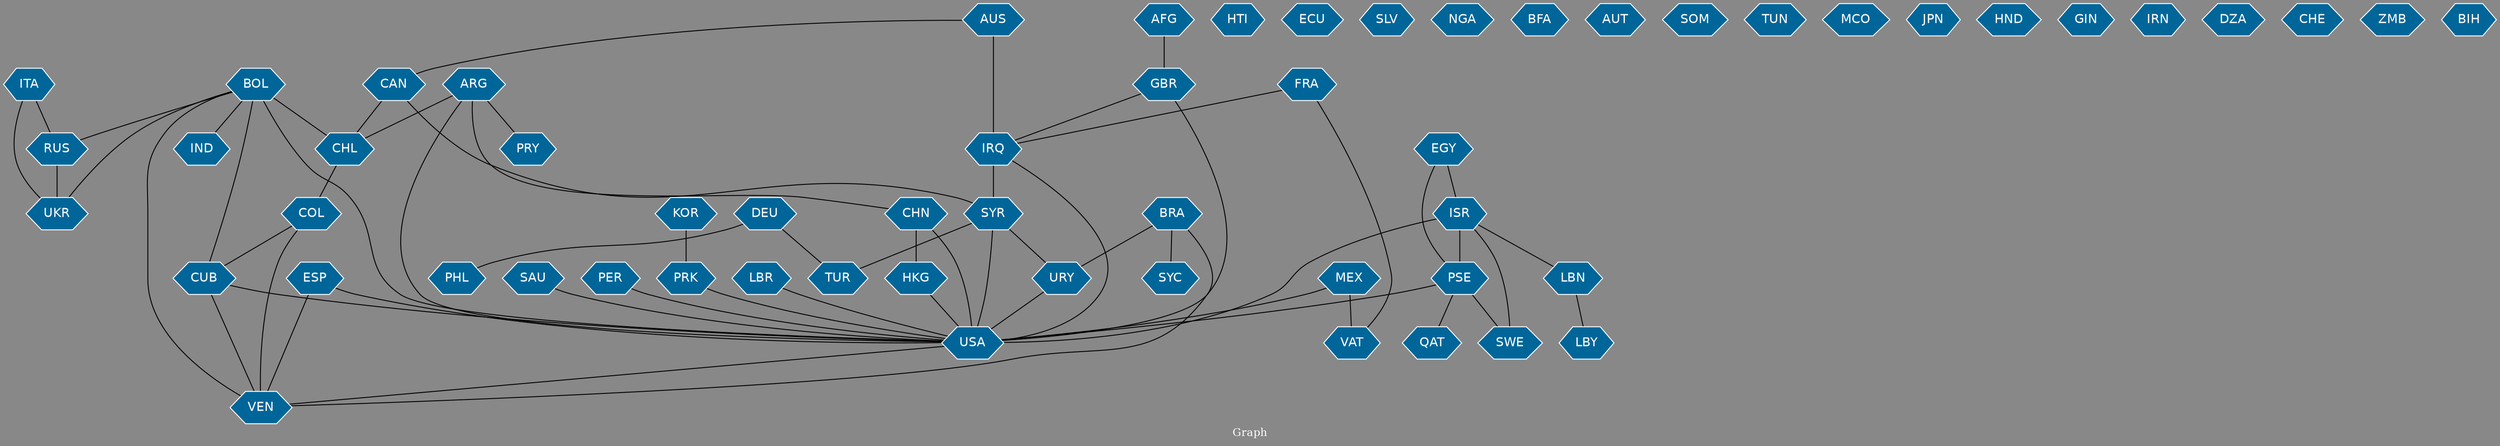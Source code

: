 // Countries together in item graph
graph {
	graph [bgcolor="#888888" fontcolor=white fontsize=12 label="Graph" outputorder=edgesfirst overlap=prism]
	node [color=white fillcolor="#006699" fontcolor=white fontname=Helvetica shape=hexagon style=filled]
	edge [arrowhead=open color=black fontcolor=white fontname=Courier fontsize=12]
		URY [label=URY]
		SAU [label=SAU]
		USA [label=USA]
		IRQ [label=IRQ]
		SYR [label=SYR]
		ARG [label=ARG]
		SWE [label=SWE]
		IND [label=IND]
		BOL [label=BOL]
		HTI [label=HTI]
		DEU [label=DEU]
		ITA [label=ITA]
		BRA [label=BRA]
		PER [label=PER]
		UKR [label=UKR]
		PRK [label=PRK]
		RUS [label=RUS]
		VAT [label=VAT]
		PHL [label=PHL]
		COL [label=COL]
		MEX [label=MEX]
		HKG [label=HKG]
		CHN [label=CHN]
		AFG [label=AFG]
		VEN [label=VEN]
		ESP [label=ESP]
		CAN [label=CAN]
		TUR [label=TUR]
		GBR [label=GBR]
		KOR [label=KOR]
		EGY [label=EGY]
		ISR [label=ISR]
		LBR [label=LBR]
		ECU [label=ECU]
		CUB [label=CUB]
		PRY [label=PRY]
		SLV [label=SLV]
		SYC [label=SYC]
		NGA [label=NGA]
		CHL [label=CHL]
		BFA [label=BFA]
		AUT [label=AUT]
		SOM [label=SOM]
		PSE [label=PSE]
		TUN [label=TUN]
		AUS [label=AUS]
		MCO [label=MCO]
		JPN [label=JPN]
		LBN [label=LBN]
		HND [label=HND]
		QAT [label=QAT]
		GIN [label=GIN]
		LBY [label=LBY]
		IRN [label=IRN]
		FRA [label=FRA]
		DZA [label=DZA]
		CHE [label=CHE]
		ZMB [label=ZMB]
		BIH [label=BIH]
			PSE -- SWE [weight=4]
			MEX -- USA [weight=2]
			SYR -- USA [weight=1]
			CUB -- VEN [weight=1]
			KOR -- PRK [weight=7]
			ISR -- PSE [weight=7]
			SYR -- TUR [weight=6]
			USA -- VEN [weight=1]
			COL -- CUB [weight=1]
			CHN -- USA [weight=2]
			HKG -- USA [weight=1]
			EGY -- PSE [weight=1]
			DEU -- PHL [weight=4]
			LBN -- LBY [weight=1]
			CHL -- COL [weight=1]
			AUS -- CAN [weight=1]
			PSE -- QAT [weight=2]
			IRQ -- USA [weight=2]
			ARG -- USA [weight=1]
			URY -- USA [weight=1]
			EGY -- ISR [weight=1]
			BOL -- VEN [weight=2]
			ARG -- PRY [weight=1]
			SYR -- URY [weight=1]
			FRA -- VAT [weight=1]
			ESP -- VEN [weight=1]
			FRA -- IRQ [weight=1]
			COL -- VEN [weight=2]
			ARG -- CHL [weight=1]
			AFG -- GBR [weight=1]
			DEU -- TUR [weight=1]
			ITA -- RUS [weight=1]
			GBR -- USA [weight=1]
			BOL -- UKR [weight=1]
			AUS -- IRQ [weight=3]
			BOL -- IND [weight=1]
			PER -- USA [weight=1]
			RUS -- UKR [weight=13]
			PSE -- USA [weight=3]
			ITA -- UKR [weight=1]
			IRQ -- SYR [weight=4]
			LBR -- USA [weight=2]
			CUB -- USA [weight=2]
			CAN -- SYR [weight=1]
			ISR -- USA [weight=3]
			BRA -- VEN [weight=1]
			BOL -- CHL [weight=4]
			BOL -- RUS [weight=1]
			BRA -- SYC [weight=1]
			MEX -- VAT [weight=1]
			CHN -- HKG [weight=8]
			ESP -- USA [weight=1]
			BRA -- URY [weight=1]
			PRK -- USA [weight=1]
			BOL -- CUB [weight=1]
			ARG -- CHN [weight=1]
			GBR -- IRQ [weight=1]
			BOL -- USA [weight=1]
			ISR -- LBN [weight=1]
			CAN -- CHL [weight=1]
			ISR -- SWE [weight=3]
			SAU -- USA [weight=2]
}